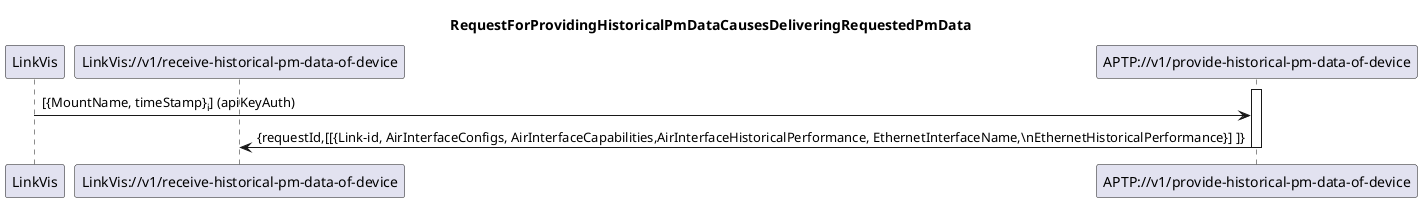 @startuml 270_DeliveringRequestedPmData
skinparam responseMessageBelowArrow true

title
RequestForProvidingHistoricalPmDataCausesDeliveringRequestedPmData
end title

participant "LinkVis" as LinkVis
participant "LinkVis://v1/receive-historical-pm-data-of-device" as LinkVisReceivePm
participant "APTP://v1/provide-historical-pm-data-of-device" as APTP_Pm

activate APTP_Pm
LinkVis -> APTP_Pm: [{MountName, timeStamp}<sub>i</sub>] (apiKeyAuth)


APTP_Pm -> LinkVisReceivePm: {requestId,[[{Link-id, AirInterfaceConfigs, AirInterfaceCapabilities,AirInterfaceHistoricalPerformance, EthernetInterfaceName,\nEthernetHistoricalPerformance}] ]}

deactivate APTP_Pm

@enduml